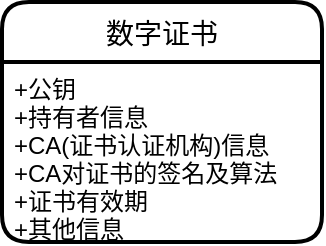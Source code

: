 <mxfile version="14.5.1" type="device"><diagram id="gtK23bdlVVA-xXEQzWru" name="第 1 页"><mxGraphModel dx="1186" dy="697" grid="1" gridSize="10" guides="1" tooltips="1" connect="1" arrows="1" fold="1" page="1" pageScale="1" pageWidth="827" pageHeight="1169" math="0" shadow="0"><root><mxCell id="0"/><mxCell id="1" parent="0"/><mxCell id="Fg4I_rTuKmcWcbfGdxb--1" value="数字证书" style="swimlane;childLayout=stackLayout;horizontal=1;startSize=30;horizontalStack=0;rounded=1;fontSize=14;fontStyle=0;strokeWidth=2;resizeParent=0;resizeLast=1;shadow=0;dashed=0;align=center;" vertex="1" parent="1"><mxGeometry x="40" y="40" width="160" height="120" as="geometry"/></mxCell><mxCell id="Fg4I_rTuKmcWcbfGdxb--2" value="+公钥&#10;+持有者信息&#10;+CA(证书认证机构)信息&#10;+CA对证书的签名及算法&#10;+证书有效期&#10;+其他信息" style="align=left;strokeColor=none;fillColor=none;spacingLeft=4;fontSize=12;verticalAlign=top;resizable=0;rotatable=0;part=1;" vertex="1" parent="Fg4I_rTuKmcWcbfGdxb--1"><mxGeometry y="30" width="160" height="90" as="geometry"/></mxCell></root></mxGraphModel></diagram></mxfile>